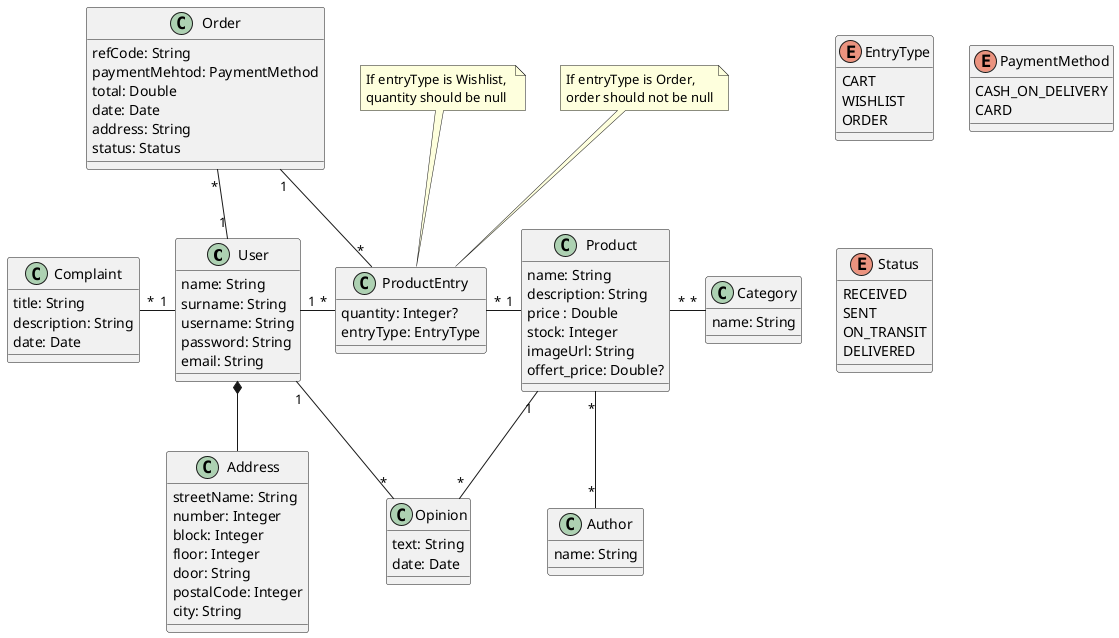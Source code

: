 @startuml Acme NFT

class User {
    name: String
    surname: String
    username: String
    password: String
    email: String
}

class ProductEntry {
    quantity: Integer?
    entryType: EntryType
}

note top of ProductEntry
    If entryType is Wishlist, 
    quantity should be null
endnote

note top of ProductEntry
    If entryType is Order, 
    order should not be null
endnote

enum EntryType {
    CART
    WISHLIST
    ORDER

}

class Address {
    streetName: String
    number: Integer
    block: Integer
    floor: Integer
    door: String
    postalCode: Integer
    city: String
}

class Product {
    name: String
    description: String
    price : Double
    stock: Integer
    imageUrl: String
    offert_price: Double?
}

class Category {
    name: String
}

class Author {
    name: String
}

class Order {
    refCode: String
    paymentMehtod: PaymentMethod
    total: Double
    date: Date
    address: String
    status: Status
}

enum PaymentMethod{
    CASH_ON_DELIVERY
    CARD
}

enum Status {
    RECEIVED
    SENT
    ON_TRANSIT
    DELIVERED
}

class Opinion{
    text: String
    date: Date
}

class Complaint {
    title: String
    description: String
    date: Date
}


User *-- Address
Product "*" - "*" Category
Product "*" -d- "*" Author
User "1" - "*" ProductEntry
ProductEntry "*" - "1" Product
Order "1" -d- "*" ProductEntry
User "1" -u- "*" Order
Product "1" -d- "*" Opinion
Opinion "*" - "1" User
User "1" -l- "*" Complaint

@enduml